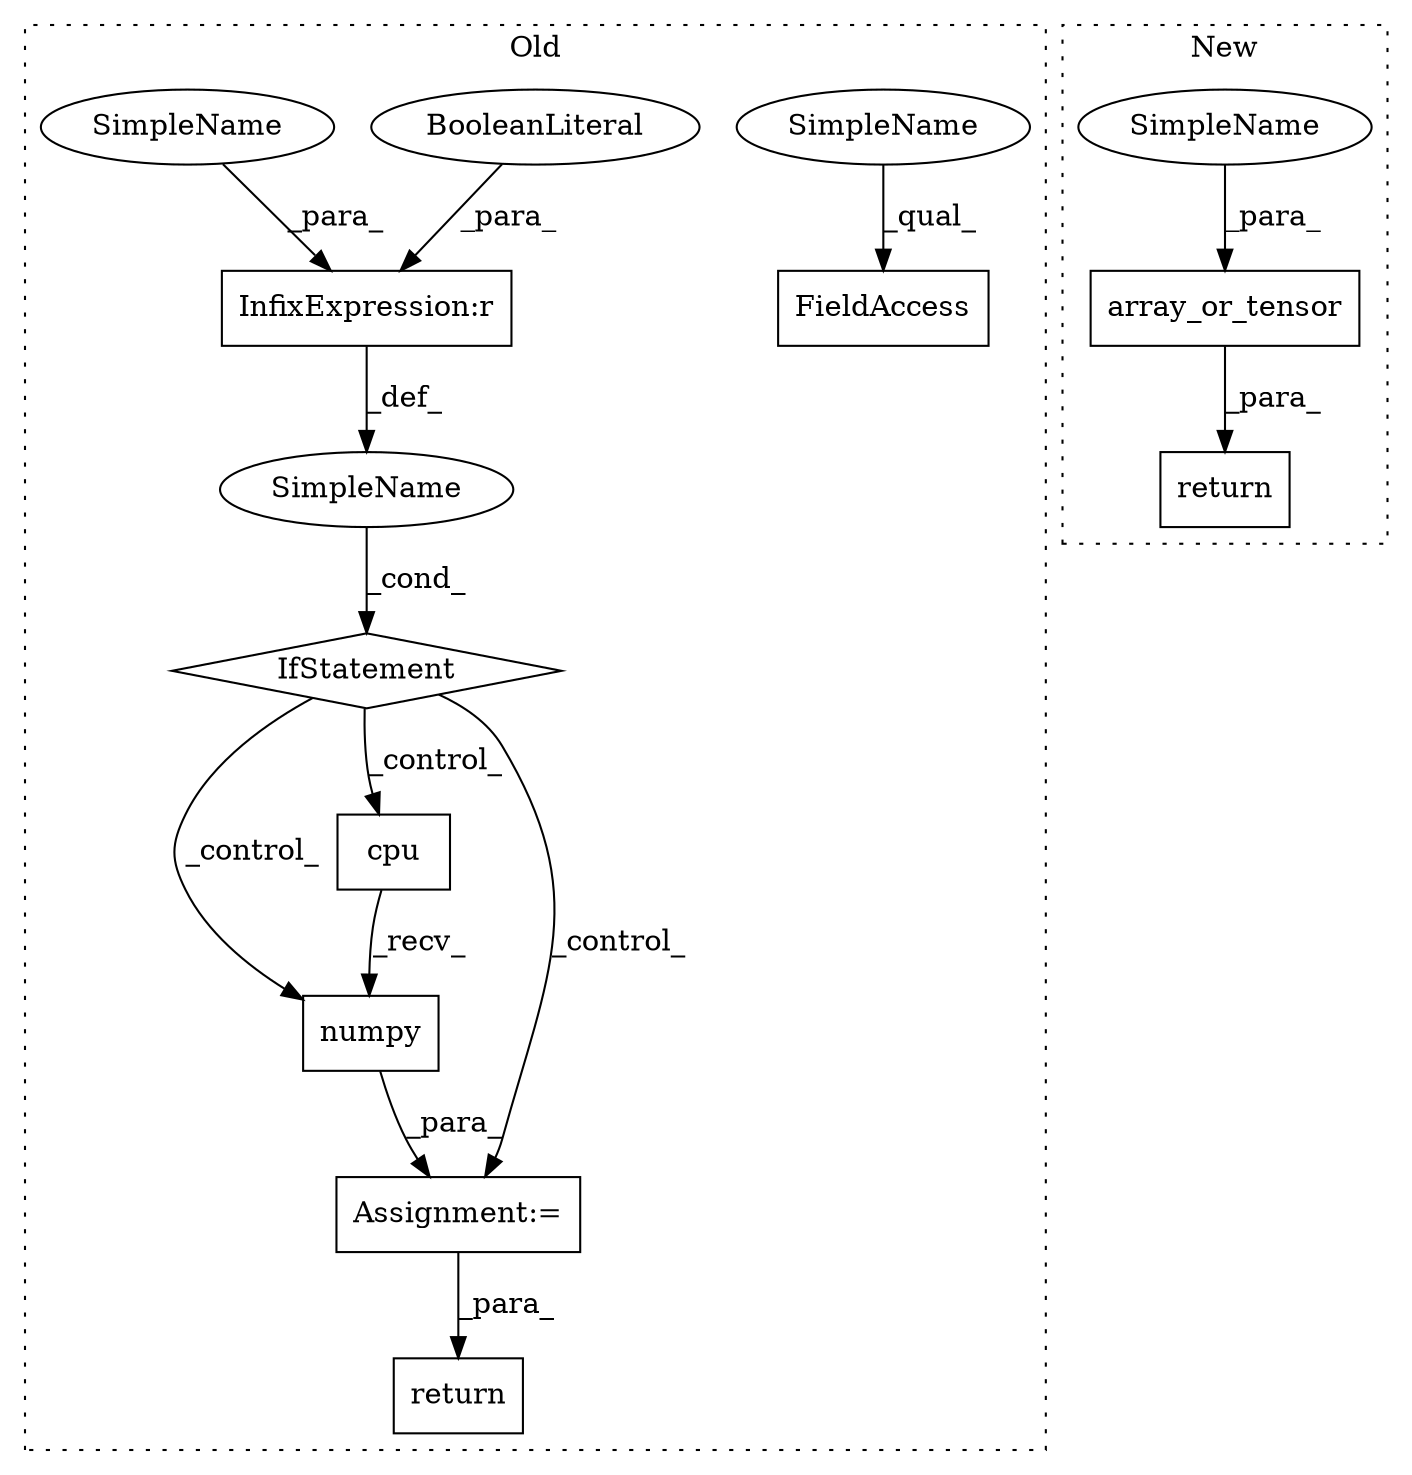 digraph G {
subgraph cluster0 {
1 [label="return" a="41" s="855" l="7" shape="box"];
3 [label="cpu" a="32" s="830" l="5" shape="box"];
4 [label="numpy" a="32" s="836" l="7" shape="box"];
5 [label="InfixExpression:r" a="27" s="741" l="4" shape="box"];
6 [label="BooleanLiteral" a="9" s="745" l="4" shape="ellipse"];
7 [label="SimpleName" a="42" s="" l="" shape="ellipse"];
8 [label="FieldAccess" a="22" s="792" l="13" shape="box"];
9 [label="IfStatement" a="25" s="731,806" l="4,2" shape="diamond"];
10 [label="Assignment:=" a="7" s="822" l="1" shape="box"];
12 [label="SimpleName" a="42" s="792" l="5" shape="ellipse"];
13 [label="SimpleName" a="42" s="736" l="5" shape="ellipse"];
label = "Old";
style="dotted";
}
subgraph cluster1 {
2 [label="array_or_tensor" a="32" s="814,848" l="16,1" shape="box"];
11 [label="return" a="41" s="789" l="7" shape="box"];
14 [label="SimpleName" a="42" s="837" l="5" shape="ellipse"];
label = "New";
style="dotted";
}
2 -> 11 [label="_para_"];
3 -> 4 [label="_recv_"];
4 -> 10 [label="_para_"];
5 -> 7 [label="_def_"];
6 -> 5 [label="_para_"];
7 -> 9 [label="_cond_"];
9 -> 4 [label="_control_"];
9 -> 3 [label="_control_"];
9 -> 10 [label="_control_"];
10 -> 1 [label="_para_"];
12 -> 8 [label="_qual_"];
13 -> 5 [label="_para_"];
14 -> 2 [label="_para_"];
}
